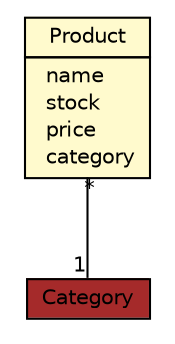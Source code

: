 #!/usr/local/bin/dot
#
# Class diagram 
# Generated by UmlGraph version 4.1 (http://www.spinellis.gr/sw/umlgraph)
#

digraph G {
	edge [fontname="Helvetica",fontsize=10,labelfontname="Helvetica",labelfontsize=10];
	node [fontname="Helvetica",fontsize=10,shape=plaintext];
	// gr.spinellis.basic.product.Product
	c198 [label=<<table border="0" cellborder="1" cellspacing="0" cellpadding="2" port="p" bgcolor="LemonChiffon"><tr><td><table border="0" cellspacing="0" cellpadding="1"><tr><td> Product </td></tr></table></td></tr><tr><td><table border="0" cellspacing="0" cellpadding="1"><tr><td align="left">  name </td></tr><tr><td align="left">  stock </td></tr><tr><td align="left">  price </td></tr><tr><td align="left">  category </td></tr></table></td></tr></table>>, fontname="Helvetica", fontcolor="black", fontsize=10.0];
	// gr.spinellis.basic.product.Category
	c199 [label=<<table border="0" cellborder="1" cellspacing="0" cellpadding="2" port="p" bgcolor="brown"><tr><td><table border="0" cellspacing="0" cellpadding="1"><tr><td> Category </td></tr></table></td></tr></table>>, fontname="Helvetica", fontcolor="black", fontsize=10.0];
	// gr.spinellis.basic.product.Product assoc gr.spinellis.basic.product.Category
	c198:p -> c199:p [taillabel="*", label="", headlabel="1", fontname="Helvetica", fontcolor="black", fontsize=10.0, color="black", arrowhead=none];
}

